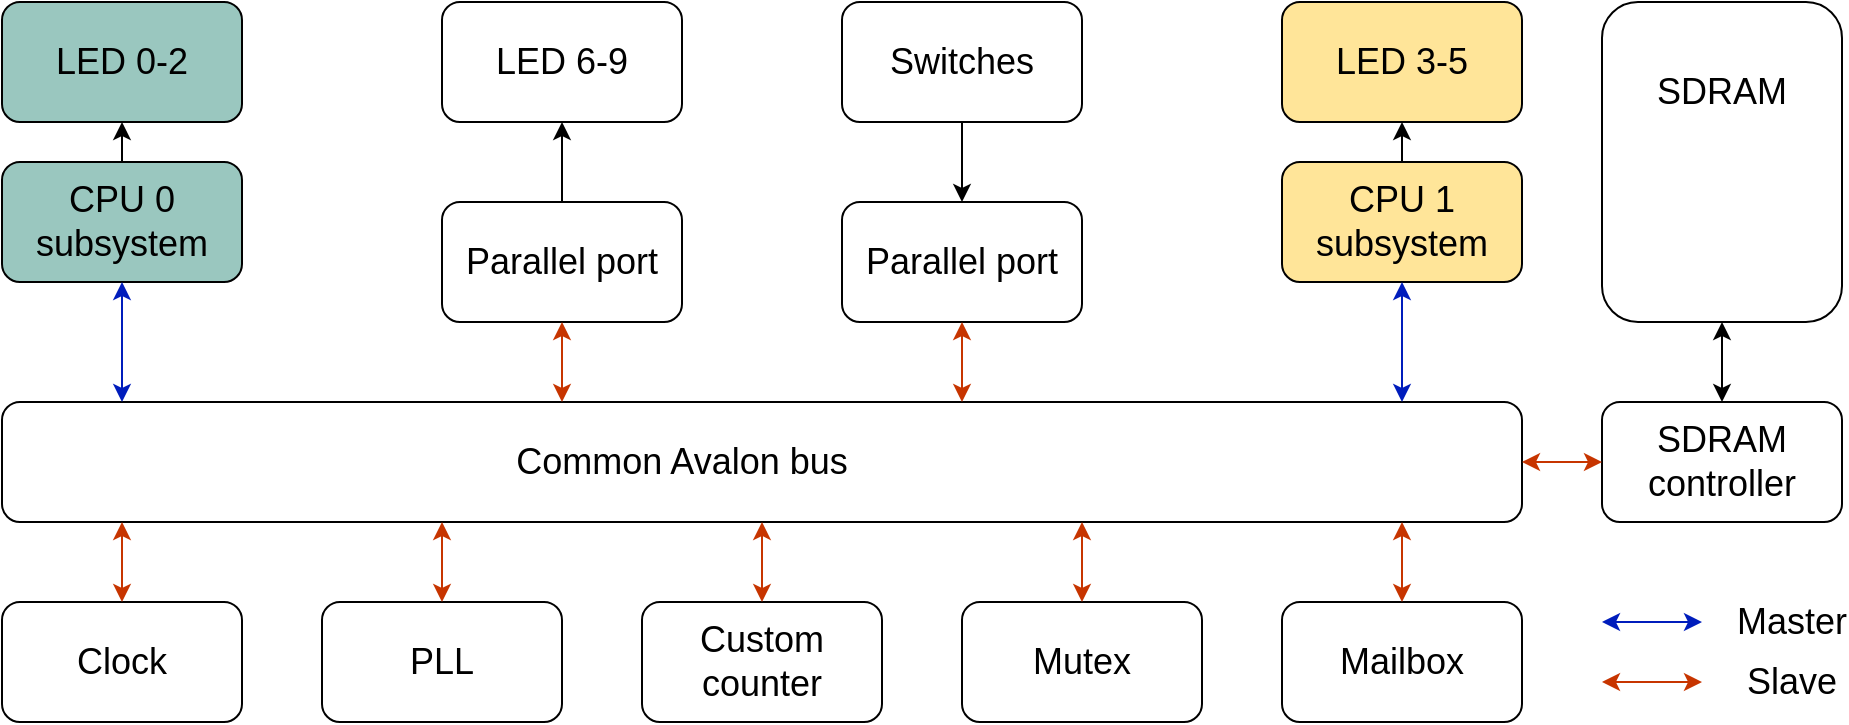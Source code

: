 <mxfile version="21.2.2" type="device">
  <diagram name="Page-1" id="df-2c7o3fvR80B4m2EIF">
    <mxGraphModel dx="1073" dy="628" grid="1" gridSize="10" guides="1" tooltips="1" connect="1" arrows="1" fold="1" page="1" pageScale="1" pageWidth="827" pageHeight="1169" math="0" shadow="0">
      <root>
        <mxCell id="0" />
        <mxCell id="1" parent="0" />
        <mxCell id="2fdZFBAq9TxM26RNQhWu-7" value="" style="rounded=1;whiteSpace=wrap;html=1;" parent="1" vertex="1">
          <mxGeometry x="40" y="240" width="760" height="60" as="geometry" />
        </mxCell>
        <mxCell id="2fdZFBAq9TxM26RNQhWu-8" value="&lt;font style=&quot;font-size: 18px;&quot;&gt;Common Avalon bus&lt;/font&gt;" style="text;html=1;strokeColor=none;fillColor=none;align=center;verticalAlign=middle;whiteSpace=wrap;rounded=0;" parent="1" vertex="1">
          <mxGeometry x="250" y="250" width="260" height="40" as="geometry" />
        </mxCell>
        <mxCell id="2fdZFBAq9TxM26RNQhWu-49" value="" style="endArrow=classic;startArrow=classic;html=1;rounded=0;fillColor=#0050ef;strokeColor=#001DBC;" parent="1" edge="1">
          <mxGeometry width="50" height="50" relative="1" as="geometry">
            <mxPoint x="890" y="350" as="sourcePoint" />
            <mxPoint x="840" y="350" as="targetPoint" />
          </mxGeometry>
        </mxCell>
        <mxCell id="2fdZFBAq9TxM26RNQhWu-50" value="" style="endArrow=classic;startArrow=classic;html=1;rounded=0;fillColor=#fa6800;strokeColor=#C73500;" parent="1" edge="1">
          <mxGeometry width="50" height="50" relative="1" as="geometry">
            <mxPoint x="840" y="380" as="sourcePoint" />
            <mxPoint x="890" y="380" as="targetPoint" />
          </mxGeometry>
        </mxCell>
        <mxCell id="2fdZFBAq9TxM26RNQhWu-51" value="&lt;font style=&quot;font-size: 18px;&quot;&gt;Master&lt;br&gt;&lt;/font&gt;" style="text;html=1;strokeColor=none;fillColor=none;align=center;verticalAlign=middle;whiteSpace=wrap;rounded=0;" parent="1" vertex="1">
          <mxGeometry x="910" y="340" width="50" height="20" as="geometry" />
        </mxCell>
        <mxCell id="7jhj6rdcTujtURosXQOu-9" value="&lt;font style=&quot;font-size: 18px;&quot;&gt;Slave&lt;br&gt;&lt;/font&gt;" style="text;html=1;strokeColor=none;fillColor=none;align=center;verticalAlign=middle;whiteSpace=wrap;rounded=0;" parent="1" vertex="1">
          <mxGeometry x="910" y="370" width="50" height="20" as="geometry" />
        </mxCell>
        <mxCell id="CXjppGzp4tX1Kewn0kRi-1" value="" style="rounded=1;whiteSpace=wrap;html=1;fillColor=#9AC7BF;" vertex="1" parent="1">
          <mxGeometry x="40" y="120" width="120" height="60" as="geometry" />
        </mxCell>
        <mxCell id="CXjppGzp4tX1Kewn0kRi-3" value="&lt;span style=&quot;font-size: 18px;&quot;&gt;CPU 0&lt;br&gt;subsystem&lt;br&gt;&lt;/span&gt;" style="text;html=1;strokeColor=none;fillColor=none;align=center;verticalAlign=middle;whiteSpace=wrap;rounded=0;" vertex="1" parent="1">
          <mxGeometry x="50" y="130" width="100" height="40" as="geometry" />
        </mxCell>
        <mxCell id="CXjppGzp4tX1Kewn0kRi-7" value="" style="rounded=1;whiteSpace=wrap;html=1;fillColor=#FFE599;" vertex="1" parent="1">
          <mxGeometry x="680" y="120" width="120" height="60" as="geometry" />
        </mxCell>
        <mxCell id="CXjppGzp4tX1Kewn0kRi-9" value="&lt;span style=&quot;font-size: 18px;&quot;&gt;CPU 1&lt;br&gt;subsystem&lt;br&gt;&lt;/span&gt;" style="text;html=1;strokeColor=none;fillColor=none;align=center;verticalAlign=middle;whiteSpace=wrap;rounded=0;" vertex="1" parent="1">
          <mxGeometry x="690" y="130" width="100" height="40" as="geometry" />
        </mxCell>
        <mxCell id="CXjppGzp4tX1Kewn0kRi-14" value="" style="rounded=1;whiteSpace=wrap;html=1;fillColor=#9AC7BF;" vertex="1" parent="1">
          <mxGeometry x="40" y="40" width="120" height="60" as="geometry" />
        </mxCell>
        <mxCell id="CXjppGzp4tX1Kewn0kRi-15" value="&lt;font style=&quot;font-size: 18px;&quot;&gt;LED 0-2&lt;br&gt;&lt;/font&gt;" style="text;html=1;strokeColor=none;fillColor=none;align=center;verticalAlign=middle;whiteSpace=wrap;rounded=0;" vertex="1" parent="1">
          <mxGeometry x="50" y="50" width="100" height="40" as="geometry" />
        </mxCell>
        <mxCell id="CXjppGzp4tX1Kewn0kRi-17" value="" style="rounded=1;whiteSpace=wrap;html=1;fillColor=#FFE599;" vertex="1" parent="1">
          <mxGeometry x="680" y="40" width="120" height="60" as="geometry" />
        </mxCell>
        <mxCell id="CXjppGzp4tX1Kewn0kRi-18" value="&lt;font style=&quot;font-size: 18px;&quot;&gt;LED 3-5&lt;br&gt;&lt;/font&gt;" style="text;html=1;strokeColor=none;fillColor=none;align=center;verticalAlign=middle;whiteSpace=wrap;rounded=0;" vertex="1" parent="1">
          <mxGeometry x="690" y="50" width="100" height="40" as="geometry" />
        </mxCell>
        <mxCell id="CXjppGzp4tX1Kewn0kRi-19" value="" style="rounded=1;whiteSpace=wrap;html=1;" vertex="1" parent="1">
          <mxGeometry x="460" y="40" width="120" height="60" as="geometry" />
        </mxCell>
        <mxCell id="CXjppGzp4tX1Kewn0kRi-20" value="&lt;font style=&quot;font-size: 18px;&quot;&gt;Switches&lt;br&gt;&lt;/font&gt;" style="text;html=1;strokeColor=none;fillColor=none;align=center;verticalAlign=middle;whiteSpace=wrap;rounded=0;" vertex="1" parent="1">
          <mxGeometry x="470" y="50" width="100" height="40" as="geometry" />
        </mxCell>
        <mxCell id="CXjppGzp4tX1Kewn0kRi-21" value="" style="rounded=1;whiteSpace=wrap;html=1;" vertex="1" parent="1">
          <mxGeometry x="840" y="240" width="120" height="60" as="geometry" />
        </mxCell>
        <mxCell id="CXjppGzp4tX1Kewn0kRi-22" value="&lt;font style=&quot;font-size: 18px;&quot;&gt;SDRAM&lt;br&gt;controller&lt;br&gt;&lt;/font&gt;" style="text;html=1;strokeColor=none;fillColor=none;align=center;verticalAlign=middle;whiteSpace=wrap;rounded=0;" vertex="1" parent="1">
          <mxGeometry x="850" y="250" width="100" height="40" as="geometry" />
        </mxCell>
        <mxCell id="CXjppGzp4tX1Kewn0kRi-24" value="" style="rounded=1;whiteSpace=wrap;html=1;" vertex="1" parent="1">
          <mxGeometry x="840" y="40" width="120" height="160" as="geometry" />
        </mxCell>
        <mxCell id="CXjppGzp4tX1Kewn0kRi-25" value="&lt;font style=&quot;font-size: 18px;&quot;&gt;SDRAM&lt;br&gt;&lt;/font&gt;" style="text;html=1;strokeColor=none;fillColor=none;align=center;verticalAlign=middle;whiteSpace=wrap;rounded=0;" vertex="1" parent="1">
          <mxGeometry x="850" y="50" width="100" height="70" as="geometry" />
        </mxCell>
        <mxCell id="CXjppGzp4tX1Kewn0kRi-29" value="" style="rounded=1;whiteSpace=wrap;html=1;" vertex="1" parent="1">
          <mxGeometry x="460" y="140" width="120" height="60" as="geometry" />
        </mxCell>
        <mxCell id="CXjppGzp4tX1Kewn0kRi-30" value="&lt;font style=&quot;font-size: 18px;&quot;&gt;Parallel port&lt;br&gt;&lt;/font&gt;" style="text;html=1;strokeColor=none;fillColor=none;align=center;verticalAlign=middle;whiteSpace=wrap;rounded=0;" vertex="1" parent="1">
          <mxGeometry x="470" y="150" width="100" height="40" as="geometry" />
        </mxCell>
        <mxCell id="CXjppGzp4tX1Kewn0kRi-33" value="" style="rounded=1;whiteSpace=wrap;html=1;" vertex="1" parent="1">
          <mxGeometry x="680" y="340" width="120" height="60" as="geometry" />
        </mxCell>
        <mxCell id="CXjppGzp4tX1Kewn0kRi-34" value="&lt;font style=&quot;font-size: 18px;&quot;&gt;Mailbox&lt;br&gt;&lt;/font&gt;" style="text;html=1;strokeColor=none;fillColor=none;align=center;verticalAlign=middle;whiteSpace=wrap;rounded=0;" vertex="1" parent="1">
          <mxGeometry x="690" y="350" width="100" height="40" as="geometry" />
        </mxCell>
        <mxCell id="CXjppGzp4tX1Kewn0kRi-39" value="" style="rounded=1;whiteSpace=wrap;html=1;" vertex="1" parent="1">
          <mxGeometry x="260" y="140" width="120" height="60" as="geometry" />
        </mxCell>
        <mxCell id="CXjppGzp4tX1Kewn0kRi-40" value="&lt;font style=&quot;font-size: 18px;&quot;&gt;Parallel port&lt;br&gt;&lt;/font&gt;" style="text;html=1;strokeColor=none;fillColor=none;align=center;verticalAlign=middle;whiteSpace=wrap;rounded=0;" vertex="1" parent="1">
          <mxGeometry x="270" y="150" width="100" height="40" as="geometry" />
        </mxCell>
        <mxCell id="CXjppGzp4tX1Kewn0kRi-43" value="" style="rounded=1;whiteSpace=wrap;html=1;" vertex="1" parent="1">
          <mxGeometry x="260" y="40" width="120" height="60" as="geometry" />
        </mxCell>
        <mxCell id="CXjppGzp4tX1Kewn0kRi-44" value="&lt;font style=&quot;font-size: 18px;&quot;&gt;LED 6-9&lt;br&gt;&lt;/font&gt;" style="text;html=1;strokeColor=none;fillColor=none;align=center;verticalAlign=middle;whiteSpace=wrap;rounded=0;" vertex="1" parent="1">
          <mxGeometry x="270" y="50" width="100" height="40" as="geometry" />
        </mxCell>
        <mxCell id="CXjppGzp4tX1Kewn0kRi-45" value="" style="endArrow=classic;startArrow=classic;html=1;rounded=0;exitX=0.5;exitY=0;exitDx=0;exitDy=0;fillColor=#fa6800;strokeColor=#C73500;entryX=0.5;entryY=1;entryDx=0;entryDy=0;" edge="1" parent="1" target="CXjppGzp4tX1Kewn0kRi-29">
          <mxGeometry width="50" height="50" relative="1" as="geometry">
            <mxPoint x="520" y="240" as="sourcePoint" />
            <mxPoint x="250" y="410" as="targetPoint" />
          </mxGeometry>
        </mxCell>
        <mxCell id="CXjppGzp4tX1Kewn0kRi-46" value="" style="endArrow=classic;html=1;rounded=0;entryX=0.5;entryY=1;entryDx=0;entryDy=0;exitX=0.5;exitY=0;exitDx=0;exitDy=0;" edge="1" parent="1" source="CXjppGzp4tX1Kewn0kRi-39" target="CXjppGzp4tX1Kewn0kRi-43">
          <mxGeometry width="50" height="50" relative="1" as="geometry">
            <mxPoint x="360" y="270" as="sourcePoint" />
            <mxPoint x="410" y="220" as="targetPoint" />
          </mxGeometry>
        </mxCell>
        <mxCell id="CXjppGzp4tX1Kewn0kRi-47" value="" style="endArrow=classic;html=1;rounded=0;entryX=0.5;entryY=0;entryDx=0;entryDy=0;exitX=0.5;exitY=1;exitDx=0;exitDy=0;" edge="1" parent="1" source="CXjppGzp4tX1Kewn0kRi-19" target="CXjppGzp4tX1Kewn0kRi-29">
          <mxGeometry width="50" height="50" relative="1" as="geometry">
            <mxPoint x="400" y="270" as="sourcePoint" />
            <mxPoint x="450" y="220" as="targetPoint" />
          </mxGeometry>
        </mxCell>
        <mxCell id="CXjppGzp4tX1Kewn0kRi-48" value="" style="endArrow=classic;startArrow=classic;html=1;rounded=0;fillColor=#fa6800;strokeColor=#C73500;entryX=0.5;entryY=1;entryDx=0;entryDy=0;" edge="1" parent="1" target="CXjppGzp4tX1Kewn0kRi-39">
          <mxGeometry width="50" height="50" relative="1" as="geometry">
            <mxPoint x="320" y="240" as="sourcePoint" />
            <mxPoint x="490" y="210" as="targetPoint" />
          </mxGeometry>
        </mxCell>
        <mxCell id="CXjppGzp4tX1Kewn0kRi-49" value="" style="endArrow=classic;html=1;rounded=0;entryX=0.5;entryY=1;entryDx=0;entryDy=0;exitX=0.5;exitY=0;exitDx=0;exitDy=0;" edge="1" parent="1" source="CXjppGzp4tX1Kewn0kRi-1" target="CXjppGzp4tX1Kewn0kRi-14">
          <mxGeometry width="50" height="50" relative="1" as="geometry">
            <mxPoint x="340" y="270" as="sourcePoint" />
            <mxPoint x="390" y="220" as="targetPoint" />
          </mxGeometry>
        </mxCell>
        <mxCell id="CXjppGzp4tX1Kewn0kRi-50" value="" style="endArrow=classic;html=1;rounded=0;entryX=0.5;entryY=1;entryDx=0;entryDy=0;exitX=0.5;exitY=0;exitDx=0;exitDy=0;" edge="1" parent="1" source="CXjppGzp4tX1Kewn0kRi-7" target="CXjppGzp4tX1Kewn0kRi-17">
          <mxGeometry width="50" height="50" relative="1" as="geometry">
            <mxPoint x="420" y="270" as="sourcePoint" />
            <mxPoint x="470" y="220" as="targetPoint" />
          </mxGeometry>
        </mxCell>
        <mxCell id="CXjppGzp4tX1Kewn0kRi-51" value="" style="endArrow=classic;startArrow=classic;html=1;rounded=0;fillColor=#0050ef;strokeColor=#001DBC;entryX=0.5;entryY=1;entryDx=0;entryDy=0;" edge="1" parent="1" target="CXjppGzp4tX1Kewn0kRi-1">
          <mxGeometry width="50" height="50" relative="1" as="geometry">
            <mxPoint x="100" y="240" as="sourcePoint" />
            <mxPoint x="530" y="540" as="targetPoint" />
          </mxGeometry>
        </mxCell>
        <mxCell id="CXjppGzp4tX1Kewn0kRi-52" value="" style="endArrow=classic;startArrow=classic;html=1;rounded=0;fillColor=#0050ef;strokeColor=#001DBC;exitX=0.5;exitY=1;exitDx=0;exitDy=0;" edge="1" parent="1" source="CXjppGzp4tX1Kewn0kRi-7">
          <mxGeometry width="50" height="50" relative="1" as="geometry">
            <mxPoint x="670" y="550" as="sourcePoint" />
            <mxPoint x="740" y="240" as="targetPoint" />
          </mxGeometry>
        </mxCell>
        <mxCell id="CXjppGzp4tX1Kewn0kRi-53" value="" style="endArrow=classic;startArrow=classic;html=1;rounded=0;fillColor=#fa6800;strokeColor=#C73500;exitX=0;exitY=0.5;exitDx=0;exitDy=0;entryX=1;entryY=0.5;entryDx=0;entryDy=0;" edge="1" parent="1" source="CXjppGzp4tX1Kewn0kRi-21">
          <mxGeometry width="50" height="50" relative="1" as="geometry">
            <mxPoint x="650" y="570" as="sourcePoint" />
            <mxPoint x="800" y="270" as="targetPoint" />
          </mxGeometry>
        </mxCell>
        <mxCell id="CXjppGzp4tX1Kewn0kRi-54" value="" style="endArrow=classic;startArrow=classic;html=1;rounded=0;exitX=0.5;exitY=0;exitDx=0;exitDy=0;" edge="1" parent="1" source="CXjppGzp4tX1Kewn0kRi-21">
          <mxGeometry width="50" height="50" relative="1" as="geometry">
            <mxPoint x="900" y="330" as="sourcePoint" />
            <mxPoint x="900" y="200" as="targetPoint" />
          </mxGeometry>
        </mxCell>
        <mxCell id="CXjppGzp4tX1Kewn0kRi-55" value="" style="rounded=1;whiteSpace=wrap;html=1;" vertex="1" parent="1">
          <mxGeometry x="200" y="340" width="120" height="60" as="geometry" />
        </mxCell>
        <mxCell id="CXjppGzp4tX1Kewn0kRi-56" value="&lt;font style=&quot;font-size: 18px;&quot;&gt;PLL&lt;br&gt;&lt;/font&gt;" style="text;html=1;strokeColor=none;fillColor=none;align=center;verticalAlign=middle;whiteSpace=wrap;rounded=0;" vertex="1" parent="1">
          <mxGeometry x="210" y="350" width="100" height="40" as="geometry" />
        </mxCell>
        <mxCell id="CXjppGzp4tX1Kewn0kRi-57" value="" style="endArrow=classic;startArrow=classic;html=1;rounded=0;exitX=0.5;exitY=0;exitDx=0;exitDy=0;fillColor=#fa6800;strokeColor=#C73500;" edge="1" parent="1" source="CXjppGzp4tX1Kewn0kRi-55">
          <mxGeometry width="50" height="50" relative="1" as="geometry">
            <mxPoint x="360" y="410" as="sourcePoint" />
            <mxPoint x="260" y="300" as="targetPoint" />
          </mxGeometry>
        </mxCell>
        <mxCell id="CXjppGzp4tX1Kewn0kRi-58" value="" style="rounded=1;whiteSpace=wrap;html=1;" vertex="1" parent="1">
          <mxGeometry x="360" y="340" width="120" height="60" as="geometry" />
        </mxCell>
        <mxCell id="CXjppGzp4tX1Kewn0kRi-59" value="&lt;font style=&quot;font-size: 18px;&quot;&gt;Custom&lt;br&gt;counter&lt;br&gt;&lt;/font&gt;" style="text;html=1;strokeColor=none;fillColor=none;align=center;verticalAlign=middle;whiteSpace=wrap;rounded=0;" vertex="1" parent="1">
          <mxGeometry x="370" y="350" width="100" height="40" as="geometry" />
        </mxCell>
        <mxCell id="CXjppGzp4tX1Kewn0kRi-60" value="" style="endArrow=classic;startArrow=classic;html=1;rounded=0;exitX=0.5;exitY=0;exitDx=0;exitDy=0;fillColor=#fa6800;strokeColor=#C73500;" edge="1" parent="1" source="CXjppGzp4tX1Kewn0kRi-58">
          <mxGeometry width="50" height="50" relative="1" as="geometry">
            <mxPoint x="520" y="410" as="sourcePoint" />
            <mxPoint x="420" y="300" as="targetPoint" />
          </mxGeometry>
        </mxCell>
        <mxCell id="CXjppGzp4tX1Kewn0kRi-62" value="" style="rounded=1;whiteSpace=wrap;html=1;" vertex="1" parent="1">
          <mxGeometry x="520" y="340" width="120" height="60" as="geometry" />
        </mxCell>
        <mxCell id="CXjppGzp4tX1Kewn0kRi-63" value="&lt;font style=&quot;font-size: 18px;&quot;&gt;Mutex&lt;br&gt;&lt;/font&gt;" style="text;html=1;strokeColor=none;fillColor=none;align=center;verticalAlign=middle;whiteSpace=wrap;rounded=0;" vertex="1" parent="1">
          <mxGeometry x="530" y="350" width="100" height="40" as="geometry" />
        </mxCell>
        <mxCell id="CXjppGzp4tX1Kewn0kRi-64" value="" style="endArrow=classic;startArrow=classic;html=1;rounded=0;exitX=0.5;exitY=0;exitDx=0;exitDy=0;fillColor=#fa6800;strokeColor=#C73500;" edge="1" parent="1" source="CXjppGzp4tX1Kewn0kRi-62">
          <mxGeometry width="50" height="50" relative="1" as="geometry">
            <mxPoint x="680" y="410" as="sourcePoint" />
            <mxPoint x="580" y="300" as="targetPoint" />
          </mxGeometry>
        </mxCell>
        <mxCell id="CXjppGzp4tX1Kewn0kRi-65" value="" style="rounded=1;whiteSpace=wrap;html=1;" vertex="1" parent="1">
          <mxGeometry x="40" y="340" width="120" height="60" as="geometry" />
        </mxCell>
        <mxCell id="CXjppGzp4tX1Kewn0kRi-66" value="&lt;font style=&quot;font-size: 18px;&quot;&gt;Clock&lt;br&gt;&lt;/font&gt;" style="text;html=1;strokeColor=none;fillColor=none;align=center;verticalAlign=middle;whiteSpace=wrap;rounded=0;" vertex="1" parent="1">
          <mxGeometry x="50" y="350" width="100" height="40" as="geometry" />
        </mxCell>
        <mxCell id="CXjppGzp4tX1Kewn0kRi-67" value="" style="endArrow=classic;startArrow=classic;html=1;rounded=0;exitX=0.5;exitY=0;exitDx=0;exitDy=0;fillColor=#fa6800;strokeColor=#C73500;" edge="1" parent="1" source="CXjppGzp4tX1Kewn0kRi-65">
          <mxGeometry width="50" height="50" relative="1" as="geometry">
            <mxPoint x="200" y="410" as="sourcePoint" />
            <mxPoint x="100" y="300" as="targetPoint" />
          </mxGeometry>
        </mxCell>
        <mxCell id="CXjppGzp4tX1Kewn0kRi-68" value="" style="endArrow=classic;startArrow=classic;html=1;rounded=0;exitX=0.5;exitY=0;exitDx=0;exitDy=0;fillColor=#fa6800;strokeColor=#C73500;" edge="1" parent="1" source="CXjppGzp4tX1Kewn0kRi-33">
          <mxGeometry width="50" height="50" relative="1" as="geometry">
            <mxPoint x="590" y="350" as="sourcePoint" />
            <mxPoint x="740" y="300" as="targetPoint" />
          </mxGeometry>
        </mxCell>
      </root>
    </mxGraphModel>
  </diagram>
</mxfile>
